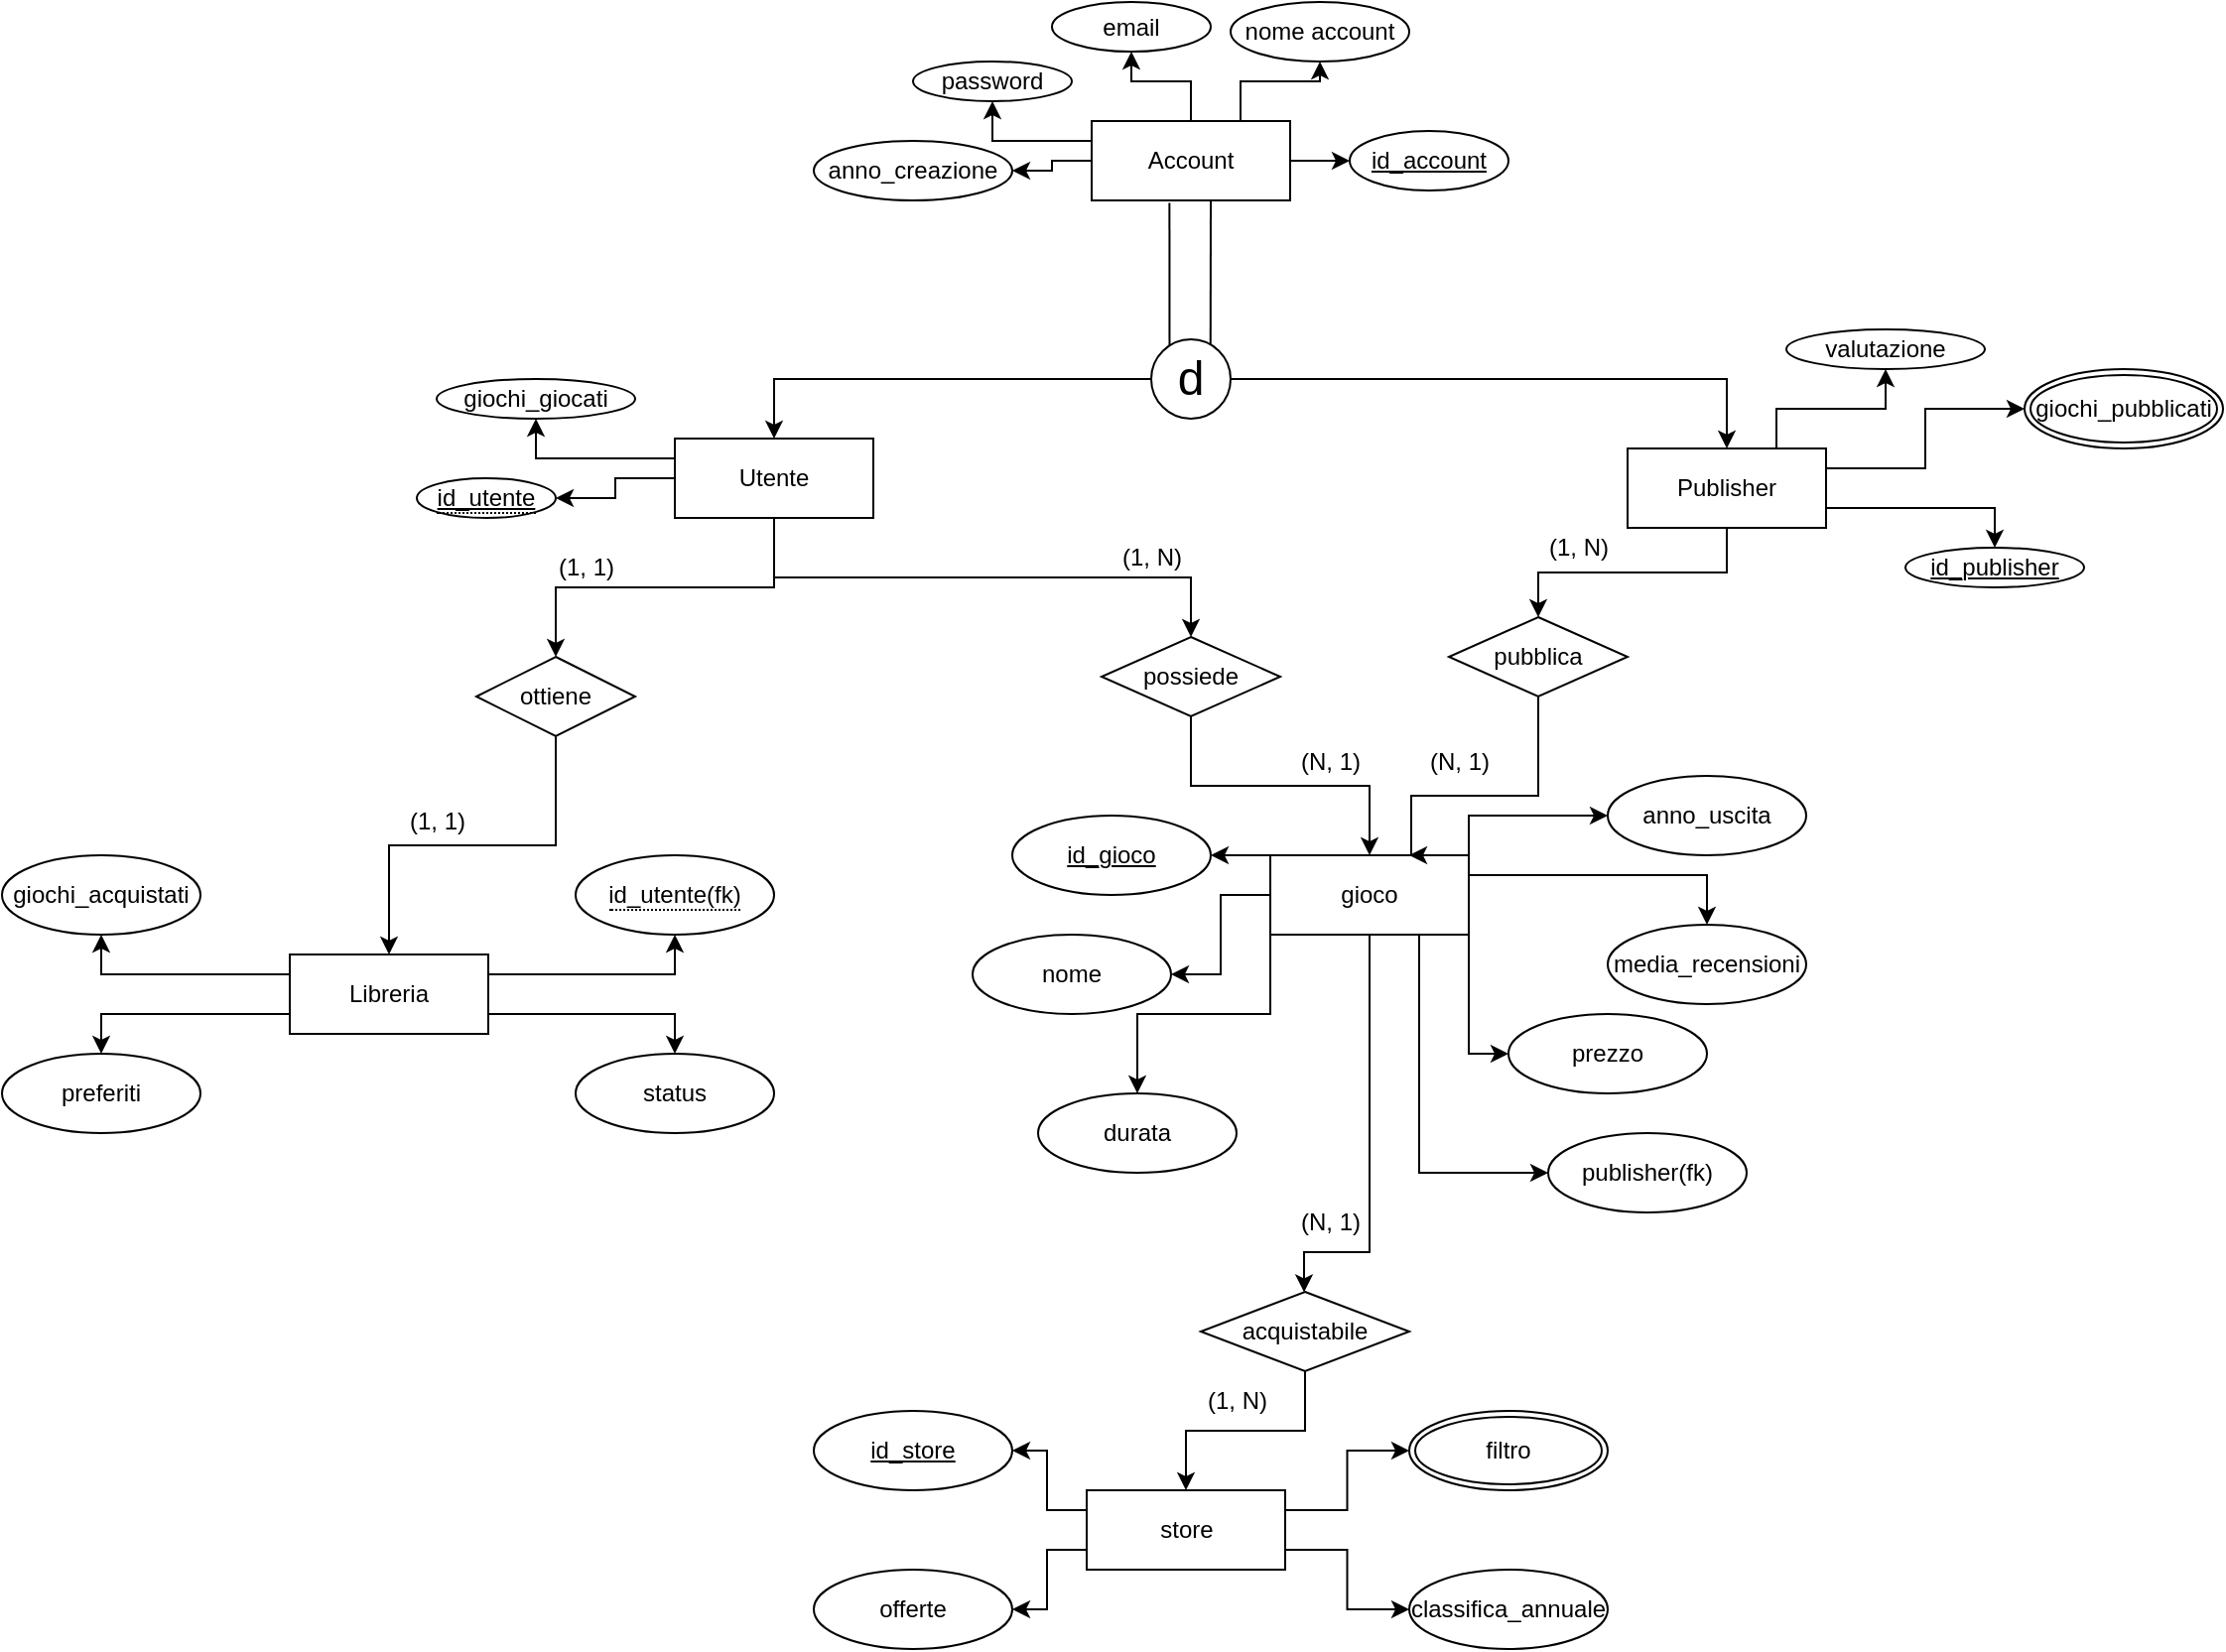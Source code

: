 <mxfile version="24.8.4">
  <diagram name="Pagina-1" id="zaQkDbtpFNmVqCY4Ck2A">
    <mxGraphModel dx="2509" dy="898" grid="1" gridSize="10" guides="1" tooltips="1" connect="1" arrows="1" fold="1" page="1" pageScale="1" pageWidth="827" pageHeight="1169" math="0" shadow="0">
      <root>
        <mxCell id="0" />
        <mxCell id="1" parent="0" />
        <mxCell id="ApuNhBn8Jfl1v1Id8GHo-2" style="edgeStyle=orthogonalEdgeStyle;rounded=0;orthogonalLoop=1;jettySize=auto;html=1;exitX=1;exitY=0.5;exitDx=0;exitDy=0;" edge="1" parent="1" source="ApuNhBn8Jfl1v1Id8GHo-1" target="ApuNhBn8Jfl1v1Id8GHo-3">
          <mxGeometry relative="1" as="geometry">
            <mxPoint x="470" y="200" as="targetPoint" />
          </mxGeometry>
        </mxCell>
        <mxCell id="ApuNhBn8Jfl1v1Id8GHo-5" style="edgeStyle=orthogonalEdgeStyle;rounded=0;orthogonalLoop=1;jettySize=auto;html=1;exitX=0.75;exitY=0;exitDx=0;exitDy=0;entryX=0.5;entryY=1;entryDx=0;entryDy=0;" edge="1" parent="1" source="ApuNhBn8Jfl1v1Id8GHo-1" target="ApuNhBn8Jfl1v1Id8GHo-4">
          <mxGeometry relative="1" as="geometry" />
        </mxCell>
        <mxCell id="ApuNhBn8Jfl1v1Id8GHo-7" style="edgeStyle=orthogonalEdgeStyle;rounded=0;orthogonalLoop=1;jettySize=auto;html=1;exitX=0.5;exitY=0;exitDx=0;exitDy=0;entryX=0.5;entryY=1;entryDx=0;entryDy=0;" edge="1" parent="1" source="ApuNhBn8Jfl1v1Id8GHo-1" target="ApuNhBn8Jfl1v1Id8GHo-6">
          <mxGeometry relative="1" as="geometry" />
        </mxCell>
        <mxCell id="ApuNhBn8Jfl1v1Id8GHo-10" style="edgeStyle=orthogonalEdgeStyle;rounded=0;orthogonalLoop=1;jettySize=auto;html=1;exitX=0;exitY=0.25;exitDx=0;exitDy=0;entryX=0.5;entryY=1;entryDx=0;entryDy=0;" edge="1" parent="1" source="ApuNhBn8Jfl1v1Id8GHo-1" target="ApuNhBn8Jfl1v1Id8GHo-9">
          <mxGeometry relative="1" as="geometry" />
        </mxCell>
        <mxCell id="ApuNhBn8Jfl1v1Id8GHo-23" style="edgeStyle=orthogonalEdgeStyle;rounded=0;orthogonalLoop=1;jettySize=auto;html=1;exitX=0;exitY=0.5;exitDx=0;exitDy=0;entryX=1;entryY=0.5;entryDx=0;entryDy=0;" edge="1" parent="1" source="ApuNhBn8Jfl1v1Id8GHo-1" target="ApuNhBn8Jfl1v1Id8GHo-11">
          <mxGeometry relative="1" as="geometry" />
        </mxCell>
        <mxCell id="ApuNhBn8Jfl1v1Id8GHo-1" value="Account" style="whiteSpace=wrap;html=1;align=center;" vertex="1" parent="1">
          <mxGeometry x="340" y="180" width="100" height="40" as="geometry" />
        </mxCell>
        <mxCell id="ApuNhBn8Jfl1v1Id8GHo-3" value="id_account" style="ellipse;whiteSpace=wrap;html=1;align=center;fontStyle=4;" vertex="1" parent="1">
          <mxGeometry x="470" y="185" width="80" height="30" as="geometry" />
        </mxCell>
        <mxCell id="ApuNhBn8Jfl1v1Id8GHo-4" value="nome account" style="ellipse;whiteSpace=wrap;html=1;align=center;" vertex="1" parent="1">
          <mxGeometry x="410" y="120" width="90" height="30" as="geometry" />
        </mxCell>
        <mxCell id="ApuNhBn8Jfl1v1Id8GHo-6" value="email" style="ellipse;whiteSpace=wrap;html=1;align=center;" vertex="1" parent="1">
          <mxGeometry x="320" y="120" width="80" height="25" as="geometry" />
        </mxCell>
        <mxCell id="ApuNhBn8Jfl1v1Id8GHo-9" value="password" style="ellipse;whiteSpace=wrap;html=1;align=center;" vertex="1" parent="1">
          <mxGeometry x="250" y="150" width="80" height="20" as="geometry" />
        </mxCell>
        <mxCell id="ApuNhBn8Jfl1v1Id8GHo-11" value="anno_creazione" style="ellipse;whiteSpace=wrap;html=1;align=center;" vertex="1" parent="1">
          <mxGeometry x="200" y="190" width="100" height="30" as="geometry" />
        </mxCell>
        <mxCell id="ApuNhBn8Jfl1v1Id8GHo-20" style="edgeStyle=orthogonalEdgeStyle;rounded=0;orthogonalLoop=1;jettySize=auto;html=1;exitX=0;exitY=0.5;exitDx=0;exitDy=0;" edge="1" parent="1" source="ApuNhBn8Jfl1v1Id8GHo-13" target="ApuNhBn8Jfl1v1Id8GHo-18">
          <mxGeometry relative="1" as="geometry">
            <mxPoint x="330.0" y="310" as="sourcePoint" />
          </mxGeometry>
        </mxCell>
        <mxCell id="ApuNhBn8Jfl1v1Id8GHo-21" style="edgeStyle=orthogonalEdgeStyle;rounded=0;orthogonalLoop=1;jettySize=auto;html=1;exitX=1;exitY=0.5;exitDx=0;exitDy=0;" edge="1" parent="1" source="ApuNhBn8Jfl1v1Id8GHo-13" target="ApuNhBn8Jfl1v1Id8GHo-19">
          <mxGeometry relative="1" as="geometry" />
        </mxCell>
        <mxCell id="ApuNhBn8Jfl1v1Id8GHo-13" value="&lt;font style=&quot;font-size: 24px;&quot;&gt;d&lt;/font&gt;" style="ellipse;whiteSpace=wrap;html=1;aspect=fixed;" vertex="1" parent="1">
          <mxGeometry x="370" y="290" width="40" height="40" as="geometry" />
        </mxCell>
        <mxCell id="ApuNhBn8Jfl1v1Id8GHo-14" value="" style="endArrow=none;html=1;rounded=0;exitX=0.747;exitY=0.065;exitDx=0;exitDy=0;exitPerimeter=0;" edge="1" parent="1" source="ApuNhBn8Jfl1v1Id8GHo-13">
          <mxGeometry width="50" height="50" relative="1" as="geometry">
            <mxPoint x="400" y="290" as="sourcePoint" />
            <mxPoint x="400" y="220" as="targetPoint" />
          </mxGeometry>
        </mxCell>
        <mxCell id="ApuNhBn8Jfl1v1Id8GHo-15" value="" style="endArrow=none;html=1;rounded=0;entryX=0.392;entryY=1.03;entryDx=0;entryDy=0;entryPerimeter=0;exitX=0.231;exitY=0.086;exitDx=0;exitDy=0;exitPerimeter=0;" edge="1" parent="1" source="ApuNhBn8Jfl1v1Id8GHo-13" target="ApuNhBn8Jfl1v1Id8GHo-1">
          <mxGeometry width="50" height="50" relative="1" as="geometry">
            <mxPoint x="379" y="290" as="sourcePoint" />
            <mxPoint x="220" y="250" as="targetPoint" />
            <Array as="points" />
          </mxGeometry>
        </mxCell>
        <mxCell id="ApuNhBn8Jfl1v1Id8GHo-24" style="edgeStyle=orthogonalEdgeStyle;rounded=0;orthogonalLoop=1;jettySize=auto;html=1;exitX=0;exitY=0.5;exitDx=0;exitDy=0;entryX=1;entryY=0.5;entryDx=0;entryDy=0;" edge="1" parent="1" source="ApuNhBn8Jfl1v1Id8GHo-18" target="ApuNhBn8Jfl1v1Id8GHo-22">
          <mxGeometry relative="1" as="geometry" />
        </mxCell>
        <mxCell id="ApuNhBn8Jfl1v1Id8GHo-26" style="edgeStyle=orthogonalEdgeStyle;rounded=0;orthogonalLoop=1;jettySize=auto;html=1;exitX=0;exitY=0.25;exitDx=0;exitDy=0;" edge="1" parent="1" source="ApuNhBn8Jfl1v1Id8GHo-18" target="ApuNhBn8Jfl1v1Id8GHo-25">
          <mxGeometry relative="1" as="geometry" />
        </mxCell>
        <mxCell id="ApuNhBn8Jfl1v1Id8GHo-62" style="edgeStyle=orthogonalEdgeStyle;rounded=0;orthogonalLoop=1;jettySize=auto;html=1;exitX=0.5;exitY=1;exitDx=0;exitDy=0;entryX=0.5;entryY=0;entryDx=0;entryDy=0;" edge="1" parent="1" source="ApuNhBn8Jfl1v1Id8GHo-18" target="ApuNhBn8Jfl1v1Id8GHo-61">
          <mxGeometry relative="1" as="geometry" />
        </mxCell>
        <mxCell id="ApuNhBn8Jfl1v1Id8GHo-81" style="edgeStyle=orthogonalEdgeStyle;rounded=0;orthogonalLoop=1;jettySize=auto;html=1;exitX=0.5;exitY=1;exitDx=0;exitDy=0;" edge="1" parent="1" source="ApuNhBn8Jfl1v1Id8GHo-18" target="ApuNhBn8Jfl1v1Id8GHo-82">
          <mxGeometry relative="1" as="geometry">
            <mxPoint x="470" y="440" as="targetPoint" />
          </mxGeometry>
        </mxCell>
        <mxCell id="ApuNhBn8Jfl1v1Id8GHo-18" value="Utente" style="whiteSpace=wrap;html=1;align=center;" vertex="1" parent="1">
          <mxGeometry x="130" y="340" width="100" height="40" as="geometry" />
        </mxCell>
        <mxCell id="ApuNhBn8Jfl1v1Id8GHo-52" style="edgeStyle=orthogonalEdgeStyle;rounded=0;orthogonalLoop=1;jettySize=auto;html=1;exitX=0.75;exitY=0;exitDx=0;exitDy=0;entryX=0.5;entryY=1;entryDx=0;entryDy=0;" edge="1" parent="1" source="ApuNhBn8Jfl1v1Id8GHo-19" target="ApuNhBn8Jfl1v1Id8GHo-29">
          <mxGeometry relative="1" as="geometry" />
        </mxCell>
        <mxCell id="ApuNhBn8Jfl1v1Id8GHo-53" style="edgeStyle=orthogonalEdgeStyle;rounded=0;orthogonalLoop=1;jettySize=auto;html=1;exitX=1;exitY=0.25;exitDx=0;exitDy=0;entryX=0;entryY=0.5;entryDx=0;entryDy=0;" edge="1" parent="1" source="ApuNhBn8Jfl1v1Id8GHo-19" target="ApuNhBn8Jfl1v1Id8GHo-108">
          <mxGeometry relative="1" as="geometry">
            <mxPoint x="790" y="340.0" as="targetPoint" />
          </mxGeometry>
        </mxCell>
        <mxCell id="ApuNhBn8Jfl1v1Id8GHo-54" style="edgeStyle=orthogonalEdgeStyle;rounded=0;orthogonalLoop=1;jettySize=auto;html=1;exitX=1;exitY=0.75;exitDx=0;exitDy=0;entryX=0.5;entryY=0;entryDx=0;entryDy=0;" edge="1" parent="1" source="ApuNhBn8Jfl1v1Id8GHo-19" target="ApuNhBn8Jfl1v1Id8GHo-31">
          <mxGeometry relative="1" as="geometry" />
        </mxCell>
        <mxCell id="ApuNhBn8Jfl1v1Id8GHo-114" style="edgeStyle=orthogonalEdgeStyle;rounded=0;orthogonalLoop=1;jettySize=auto;html=1;exitX=0.5;exitY=1;exitDx=0;exitDy=0;entryX=0.5;entryY=0;entryDx=0;entryDy=0;" edge="1" parent="1" source="ApuNhBn8Jfl1v1Id8GHo-19" target="ApuNhBn8Jfl1v1Id8GHo-113">
          <mxGeometry relative="1" as="geometry">
            <mxPoint x="660" y="435" as="targetPoint" />
          </mxGeometry>
        </mxCell>
        <mxCell id="ApuNhBn8Jfl1v1Id8GHo-19" value="Publisher" style="whiteSpace=wrap;html=1;align=center;" vertex="1" parent="1">
          <mxGeometry x="610" y="345" width="100" height="40" as="geometry" />
        </mxCell>
        <mxCell id="ApuNhBn8Jfl1v1Id8GHo-22" value="&lt;span data-darkreader-inline-border-bottom=&quot;&quot; style=&quot;border-bottom: 1px dotted; --darkreader-inline-border-bottom: initial;&quot;&gt;&lt;u&gt;id_utente&lt;/u&gt;&lt;/span&gt;" style="ellipse;whiteSpace=wrap;html=1;align=center;" vertex="1" parent="1">
          <mxGeometry y="360" width="70" height="20" as="geometry" />
        </mxCell>
        <mxCell id="ApuNhBn8Jfl1v1Id8GHo-25" value="giochi_giocati" style="ellipse;whiteSpace=wrap;html=1;align=center;" vertex="1" parent="1">
          <mxGeometry x="10" y="310" width="100" height="20" as="geometry" />
        </mxCell>
        <mxCell id="ApuNhBn8Jfl1v1Id8GHo-29" value="valutazione" style="ellipse;whiteSpace=wrap;html=1;align=center;" vertex="1" parent="1">
          <mxGeometry x="690" y="285" width="100" height="20" as="geometry" />
        </mxCell>
        <mxCell id="ApuNhBn8Jfl1v1Id8GHo-31" value="&lt;u&gt;id_publisher&lt;/u&gt;" style="ellipse;whiteSpace=wrap;html=1;align=center;" vertex="1" parent="1">
          <mxGeometry x="750" y="395" width="90" height="20" as="geometry" />
        </mxCell>
        <mxCell id="ApuNhBn8Jfl1v1Id8GHo-66" style="edgeStyle=orthogonalEdgeStyle;rounded=0;orthogonalLoop=1;jettySize=auto;html=1;exitX=0;exitY=0.75;exitDx=0;exitDy=0;entryX=0.5;entryY=0;entryDx=0;entryDy=0;" edge="1" parent="1" source="ApuNhBn8Jfl1v1Id8GHo-56" target="ApuNhBn8Jfl1v1Id8GHo-58">
          <mxGeometry relative="1" as="geometry" />
        </mxCell>
        <mxCell id="ApuNhBn8Jfl1v1Id8GHo-69" style="edgeStyle=orthogonalEdgeStyle;rounded=0;orthogonalLoop=1;jettySize=auto;html=1;exitX=1;exitY=0.75;exitDx=0;exitDy=0;entryX=0.5;entryY=0;entryDx=0;entryDy=0;" edge="1" parent="1" source="ApuNhBn8Jfl1v1Id8GHo-56" target="ApuNhBn8Jfl1v1Id8GHo-59">
          <mxGeometry relative="1" as="geometry" />
        </mxCell>
        <mxCell id="ApuNhBn8Jfl1v1Id8GHo-76" style="edgeStyle=orthogonalEdgeStyle;rounded=0;orthogonalLoop=1;jettySize=auto;html=1;exitX=0;exitY=0.25;exitDx=0;exitDy=0;entryX=0.5;entryY=1;entryDx=0;entryDy=0;" edge="1" parent="1" source="ApuNhBn8Jfl1v1Id8GHo-56" target="ApuNhBn8Jfl1v1Id8GHo-57">
          <mxGeometry relative="1" as="geometry" />
        </mxCell>
        <mxCell id="ApuNhBn8Jfl1v1Id8GHo-77" style="edgeStyle=orthogonalEdgeStyle;rounded=0;orthogonalLoop=1;jettySize=auto;html=1;exitX=1;exitY=0.25;exitDx=0;exitDy=0;entryX=0.5;entryY=1;entryDx=0;entryDy=0;" edge="1" parent="1" source="ApuNhBn8Jfl1v1Id8GHo-56" target="ApuNhBn8Jfl1v1Id8GHo-70">
          <mxGeometry relative="1" as="geometry" />
        </mxCell>
        <mxCell id="ApuNhBn8Jfl1v1Id8GHo-56" value="Libreria" style="whiteSpace=wrap;html=1;align=center;" vertex="1" parent="1">
          <mxGeometry x="-64" y="600" width="100" height="40" as="geometry" />
        </mxCell>
        <mxCell id="ApuNhBn8Jfl1v1Id8GHo-57" value="giochi_acquistati" style="ellipse;whiteSpace=wrap;html=1;align=center;" vertex="1" parent="1">
          <mxGeometry x="-209" y="550" width="100" height="40" as="geometry" />
        </mxCell>
        <mxCell id="ApuNhBn8Jfl1v1Id8GHo-58" value="preferiti" style="ellipse;whiteSpace=wrap;html=1;align=center;" vertex="1" parent="1">
          <mxGeometry x="-209" y="650" width="100" height="40" as="geometry" />
        </mxCell>
        <mxCell id="ApuNhBn8Jfl1v1Id8GHo-59" value="status" style="ellipse;whiteSpace=wrap;html=1;align=center;" vertex="1" parent="1">
          <mxGeometry x="80" y="650" width="100" height="40" as="geometry" />
        </mxCell>
        <mxCell id="ApuNhBn8Jfl1v1Id8GHo-73" style="edgeStyle=orthogonalEdgeStyle;rounded=0;orthogonalLoop=1;jettySize=auto;html=1;exitX=0.5;exitY=1;exitDx=0;exitDy=0;" edge="1" parent="1" source="ApuNhBn8Jfl1v1Id8GHo-61" target="ApuNhBn8Jfl1v1Id8GHo-56">
          <mxGeometry relative="1" as="geometry">
            <mxPoint x="56" y="530" as="sourcePoint" />
          </mxGeometry>
        </mxCell>
        <mxCell id="ApuNhBn8Jfl1v1Id8GHo-61" value="ottiene" style="shape=rhombus;perimeter=rhombusPerimeter;whiteSpace=wrap;html=1;align=center;" vertex="1" parent="1">
          <mxGeometry x="30" y="450" width="80" height="40" as="geometry" />
        </mxCell>
        <mxCell id="ApuNhBn8Jfl1v1Id8GHo-70" value="&lt;span data-darkreader-inline-border-bottom=&quot;&quot; style=&quot;border-bottom: 1px dotted; --darkreader-inline-border-bottom: initial;&quot;&gt;id_utente(fk)&lt;/span&gt;" style="ellipse;whiteSpace=wrap;html=1;align=center;" vertex="1" parent="1">
          <mxGeometry x="80" y="550" width="100" height="40" as="geometry" />
        </mxCell>
        <mxCell id="ApuNhBn8Jfl1v1Id8GHo-91" style="edgeStyle=orthogonalEdgeStyle;rounded=0;orthogonalLoop=1;jettySize=auto;html=1;exitX=0;exitY=0;exitDx=0;exitDy=0;" edge="1" parent="1" source="ApuNhBn8Jfl1v1Id8GHo-75">
          <mxGeometry relative="1" as="geometry">
            <mxPoint x="400" y="550.167" as="targetPoint" />
          </mxGeometry>
        </mxCell>
        <mxCell id="ApuNhBn8Jfl1v1Id8GHo-92" style="edgeStyle=orthogonalEdgeStyle;rounded=0;orthogonalLoop=1;jettySize=auto;html=1;exitX=0;exitY=0.5;exitDx=0;exitDy=0;entryX=1;entryY=0.5;entryDx=0;entryDy=0;" edge="1" parent="1" source="ApuNhBn8Jfl1v1Id8GHo-75" target="ApuNhBn8Jfl1v1Id8GHo-85">
          <mxGeometry relative="1" as="geometry" />
        </mxCell>
        <mxCell id="ApuNhBn8Jfl1v1Id8GHo-93" style="edgeStyle=orthogonalEdgeStyle;rounded=0;orthogonalLoop=1;jettySize=auto;html=1;exitX=0;exitY=1;exitDx=0;exitDy=0;entryX=0.5;entryY=0;entryDx=0;entryDy=0;" edge="1" parent="1" source="ApuNhBn8Jfl1v1Id8GHo-75" target="ApuNhBn8Jfl1v1Id8GHo-86">
          <mxGeometry relative="1" as="geometry" />
        </mxCell>
        <mxCell id="ApuNhBn8Jfl1v1Id8GHo-94" style="edgeStyle=orthogonalEdgeStyle;rounded=0;orthogonalLoop=1;jettySize=auto;html=1;exitX=1;exitY=0;exitDx=0;exitDy=0;entryX=0;entryY=0.5;entryDx=0;entryDy=0;" edge="1" parent="1" source="ApuNhBn8Jfl1v1Id8GHo-75" target="ApuNhBn8Jfl1v1Id8GHo-88">
          <mxGeometry relative="1" as="geometry" />
        </mxCell>
        <mxCell id="ApuNhBn8Jfl1v1Id8GHo-95" style="edgeStyle=orthogonalEdgeStyle;rounded=0;orthogonalLoop=1;jettySize=auto;html=1;exitX=1;exitY=0.25;exitDx=0;exitDy=0;entryX=0.5;entryY=0;entryDx=0;entryDy=0;" edge="1" parent="1" source="ApuNhBn8Jfl1v1Id8GHo-75" target="ApuNhBn8Jfl1v1Id8GHo-87">
          <mxGeometry relative="1" as="geometry" />
        </mxCell>
        <mxCell id="ApuNhBn8Jfl1v1Id8GHo-96" style="edgeStyle=orthogonalEdgeStyle;rounded=0;orthogonalLoop=1;jettySize=auto;html=1;exitX=1;exitY=1;exitDx=0;exitDy=0;entryX=0;entryY=0.5;entryDx=0;entryDy=0;" edge="1" parent="1" source="ApuNhBn8Jfl1v1Id8GHo-75" target="ApuNhBn8Jfl1v1Id8GHo-90">
          <mxGeometry relative="1" as="geometry" />
        </mxCell>
        <mxCell id="ApuNhBn8Jfl1v1Id8GHo-97" style="edgeStyle=orthogonalEdgeStyle;rounded=0;orthogonalLoop=1;jettySize=auto;html=1;exitX=0.75;exitY=1;exitDx=0;exitDy=0;entryX=0;entryY=0.5;entryDx=0;entryDy=0;" edge="1" parent="1" source="ApuNhBn8Jfl1v1Id8GHo-75" target="ApuNhBn8Jfl1v1Id8GHo-89">
          <mxGeometry relative="1" as="geometry" />
        </mxCell>
        <mxCell id="ApuNhBn8Jfl1v1Id8GHo-100" style="edgeStyle=orthogonalEdgeStyle;rounded=0;orthogonalLoop=1;jettySize=auto;html=1;exitX=0.5;exitY=1;exitDx=0;exitDy=0;" edge="1" parent="1" source="ApuNhBn8Jfl1v1Id8GHo-75" target="ApuNhBn8Jfl1v1Id8GHo-99">
          <mxGeometry relative="1" as="geometry">
            <Array as="points">
              <mxPoint x="480" y="750" />
              <mxPoint x="447" y="750" />
            </Array>
          </mxGeometry>
        </mxCell>
        <mxCell id="ApuNhBn8Jfl1v1Id8GHo-75" value="gioco" style="whiteSpace=wrap;html=1;align=center;" vertex="1" parent="1">
          <mxGeometry x="430" y="550" width="100" height="40" as="geometry" />
        </mxCell>
        <mxCell id="ApuNhBn8Jfl1v1Id8GHo-83" style="edgeStyle=orthogonalEdgeStyle;rounded=0;orthogonalLoop=1;jettySize=auto;html=1;exitX=0.5;exitY=1;exitDx=0;exitDy=0;entryX=0.5;entryY=0;entryDx=0;entryDy=0;" edge="1" parent="1" source="ApuNhBn8Jfl1v1Id8GHo-82" target="ApuNhBn8Jfl1v1Id8GHo-75">
          <mxGeometry relative="1" as="geometry" />
        </mxCell>
        <mxCell id="ApuNhBn8Jfl1v1Id8GHo-82" value="possiede" style="shape=rhombus;perimeter=rhombusPerimeter;whiteSpace=wrap;html=1;align=center;" vertex="1" parent="1">
          <mxGeometry x="345" y="440" width="90" height="40" as="geometry" />
        </mxCell>
        <mxCell id="ApuNhBn8Jfl1v1Id8GHo-84" value="id_gioco" style="ellipse;whiteSpace=wrap;html=1;align=center;fontStyle=4;" vertex="1" parent="1">
          <mxGeometry x="300" y="530" width="100" height="40" as="geometry" />
        </mxCell>
        <mxCell id="ApuNhBn8Jfl1v1Id8GHo-85" value="nome" style="ellipse;whiteSpace=wrap;html=1;align=center;" vertex="1" parent="1">
          <mxGeometry x="280" y="590" width="100" height="40" as="geometry" />
        </mxCell>
        <mxCell id="ApuNhBn8Jfl1v1Id8GHo-86" value="durata" style="ellipse;whiteSpace=wrap;html=1;align=center;" vertex="1" parent="1">
          <mxGeometry x="313" y="670" width="100" height="40" as="geometry" />
        </mxCell>
        <mxCell id="ApuNhBn8Jfl1v1Id8GHo-87" value="media_recensioni" style="ellipse;whiteSpace=wrap;html=1;align=center;" vertex="1" parent="1">
          <mxGeometry x="600" y="585" width="100" height="40" as="geometry" />
        </mxCell>
        <mxCell id="ApuNhBn8Jfl1v1Id8GHo-88" value="anno_uscita&lt;span style=&quot;font-family: monospace; font-size: 0px; text-align: start; text-wrap: nowrap;&quot;&gt;%3CmxGraphModel%3E%3Croot%3E%3CmxCell%20id%3D%220%22%2F%3E%3CmxCell%20id%3D%221%22%20parent%3D%220%22%2F%3E%3CmxCell%20id%3D%222%22%20value%3D%22media_recensioni%22%20style%3D%22ellipse%3BwhiteSpace%3Dwrap%3Bhtml%3D1%3Balign%3Dcenter%3B%22%20vertex%3D%221%22%20parent%3D%221%22%3E%3CmxGeometry%20x%3D%22460%22%20y%3D%22650%22%20width%3D%22100%22%20height%3D%2240%22%20as%3D%22geometry%22%2F%3E%3C%2FmxCell%3E%3C%2Froot%3E%3C%2FmxGraphModel%3E&lt;/span&gt;" style="ellipse;whiteSpace=wrap;html=1;align=center;" vertex="1" parent="1">
          <mxGeometry x="600" y="510" width="100" height="40" as="geometry" />
        </mxCell>
        <mxCell id="ApuNhBn8Jfl1v1Id8GHo-89" value="publisher(fk)" style="ellipse;whiteSpace=wrap;html=1;align=center;" vertex="1" parent="1">
          <mxGeometry x="570" y="690" width="100" height="40" as="geometry" />
        </mxCell>
        <mxCell id="ApuNhBn8Jfl1v1Id8GHo-90" value="prezzo" style="ellipse;whiteSpace=wrap;html=1;align=center;" vertex="1" parent="1">
          <mxGeometry x="550" y="630" width="100" height="40" as="geometry" />
        </mxCell>
        <mxCell id="ApuNhBn8Jfl1v1Id8GHo-102" style="edgeStyle=orthogonalEdgeStyle;rounded=0;orthogonalLoop=1;jettySize=auto;html=1;entryX=0.5;entryY=0;entryDx=0;entryDy=0;exitX=0.5;exitY=1;exitDx=0;exitDy=0;" edge="1" parent="1" source="ApuNhBn8Jfl1v1Id8GHo-99" target="ApuNhBn8Jfl1v1Id8GHo-101">
          <mxGeometry relative="1" as="geometry">
            <mxPoint x="400" y="820" as="sourcePoint" />
          </mxGeometry>
        </mxCell>
        <mxCell id="ApuNhBn8Jfl1v1Id8GHo-99" value="acquistabile" style="shape=rhombus;perimeter=rhombusPerimeter;whiteSpace=wrap;html=1;align=center;" vertex="1" parent="1">
          <mxGeometry x="395" y="770" width="105" height="40" as="geometry" />
        </mxCell>
        <mxCell id="ApuNhBn8Jfl1v1Id8GHo-109" style="edgeStyle=orthogonalEdgeStyle;rounded=0;orthogonalLoop=1;jettySize=auto;html=1;exitX=1;exitY=0.25;exitDx=0;exitDy=0;entryX=0;entryY=0.5;entryDx=0;entryDy=0;" edge="1" parent="1" source="ApuNhBn8Jfl1v1Id8GHo-101" target="ApuNhBn8Jfl1v1Id8GHo-105">
          <mxGeometry relative="1" as="geometry" />
        </mxCell>
        <mxCell id="ApuNhBn8Jfl1v1Id8GHo-110" style="edgeStyle=orthogonalEdgeStyle;rounded=0;orthogonalLoop=1;jettySize=auto;html=1;exitX=0;exitY=0.25;exitDx=0;exitDy=0;entryX=1;entryY=0.5;entryDx=0;entryDy=0;" edge="1" parent="1" source="ApuNhBn8Jfl1v1Id8GHo-101" target="ApuNhBn8Jfl1v1Id8GHo-103">
          <mxGeometry relative="1" as="geometry" />
        </mxCell>
        <mxCell id="ApuNhBn8Jfl1v1Id8GHo-111" style="edgeStyle=orthogonalEdgeStyle;rounded=0;orthogonalLoop=1;jettySize=auto;html=1;exitX=0;exitY=0.75;exitDx=0;exitDy=0;entryX=1;entryY=0.5;entryDx=0;entryDy=0;" edge="1" parent="1" source="ApuNhBn8Jfl1v1Id8GHo-101" target="ApuNhBn8Jfl1v1Id8GHo-106">
          <mxGeometry relative="1" as="geometry" />
        </mxCell>
        <mxCell id="ApuNhBn8Jfl1v1Id8GHo-112" style="edgeStyle=orthogonalEdgeStyle;rounded=0;orthogonalLoop=1;jettySize=auto;html=1;exitX=1;exitY=0.75;exitDx=0;exitDy=0;entryX=0;entryY=0.5;entryDx=0;entryDy=0;" edge="1" parent="1" source="ApuNhBn8Jfl1v1Id8GHo-101" target="ApuNhBn8Jfl1v1Id8GHo-107">
          <mxGeometry relative="1" as="geometry" />
        </mxCell>
        <mxCell id="ApuNhBn8Jfl1v1Id8GHo-101" value="store" style="whiteSpace=wrap;html=1;align=center;" vertex="1" parent="1">
          <mxGeometry x="337.5" y="870" width="100" height="40" as="geometry" />
        </mxCell>
        <mxCell id="ApuNhBn8Jfl1v1Id8GHo-103" value="id_store" style="ellipse;whiteSpace=wrap;html=1;align=center;fontStyle=4;" vertex="1" parent="1">
          <mxGeometry x="200" y="830" width="100" height="40" as="geometry" />
        </mxCell>
        <mxCell id="ApuNhBn8Jfl1v1Id8GHo-105" value="filtro" style="ellipse;shape=doubleEllipse;margin=3;whiteSpace=wrap;html=1;align=center;" vertex="1" parent="1">
          <mxGeometry x="500" y="830" width="100" height="40" as="geometry" />
        </mxCell>
        <mxCell id="ApuNhBn8Jfl1v1Id8GHo-106" value="offerte" style="ellipse;whiteSpace=wrap;html=1;align=center;" vertex="1" parent="1">
          <mxGeometry x="200" y="910" width="100" height="40" as="geometry" />
        </mxCell>
        <mxCell id="ApuNhBn8Jfl1v1Id8GHo-107" value="classifica_annuale" style="ellipse;whiteSpace=wrap;html=1;align=center;" vertex="1" parent="1">
          <mxGeometry x="500" y="910" width="100" height="40" as="geometry" />
        </mxCell>
        <mxCell id="ApuNhBn8Jfl1v1Id8GHo-108" value="giochi_pubblicati" style="ellipse;shape=doubleEllipse;margin=3;whiteSpace=wrap;html=1;align=center;" vertex="1" parent="1">
          <mxGeometry x="810" y="305" width="100" height="40" as="geometry" />
        </mxCell>
        <mxCell id="ApuNhBn8Jfl1v1Id8GHo-115" style="edgeStyle=orthogonalEdgeStyle;rounded=0;orthogonalLoop=1;jettySize=auto;html=1;exitX=0.5;exitY=1;exitDx=0;exitDy=0;" edge="1" parent="1" source="ApuNhBn8Jfl1v1Id8GHo-113">
          <mxGeometry relative="1" as="geometry">
            <mxPoint x="500" y="550" as="targetPoint" />
            <Array as="points">
              <mxPoint x="565" y="520" />
              <mxPoint x="501" y="520" />
              <mxPoint x="501" y="550" />
            </Array>
          </mxGeometry>
        </mxCell>
        <mxCell id="ApuNhBn8Jfl1v1Id8GHo-113" value="pubblica" style="shape=rhombus;perimeter=rhombusPerimeter;whiteSpace=wrap;html=1;align=center;" vertex="1" parent="1">
          <mxGeometry x="520" y="430" width="90" height="40" as="geometry" />
        </mxCell>
        <mxCell id="ApuNhBn8Jfl1v1Id8GHo-116" value="(1, 1)" style="text;html=1;align=center;verticalAlign=middle;resizable=0;points=[];autosize=1;strokeColor=none;fillColor=none;" vertex="1" parent="1">
          <mxGeometry x="60" y="390" width="50" height="30" as="geometry" />
        </mxCell>
        <mxCell id="ApuNhBn8Jfl1v1Id8GHo-117" value="(1, N)" style="text;html=1;align=center;verticalAlign=middle;resizable=0;points=[];autosize=1;strokeColor=none;fillColor=none;" vertex="1" parent="1">
          <mxGeometry x="345" y="385" width="50" height="30" as="geometry" />
        </mxCell>
        <mxCell id="ApuNhBn8Jfl1v1Id8GHo-118" value="(1, N)" style="text;html=1;align=center;verticalAlign=middle;resizable=0;points=[];autosize=1;strokeColor=none;fillColor=none;" vertex="1" parent="1">
          <mxGeometry x="560" y="380" width="50" height="30" as="geometry" />
        </mxCell>
        <mxCell id="ApuNhBn8Jfl1v1Id8GHo-119" value="(N, 1)" style="text;html=1;align=center;verticalAlign=middle;resizable=0;points=[];autosize=1;strokeColor=none;fillColor=none;" vertex="1" parent="1">
          <mxGeometry x="435" y="720" width="50" height="30" as="geometry" />
        </mxCell>
        <mxCell id="ApuNhBn8Jfl1v1Id8GHo-120" value="(1, N)" style="text;html=1;align=center;verticalAlign=middle;resizable=0;points=[];autosize=1;strokeColor=none;fillColor=none;" vertex="1" parent="1">
          <mxGeometry x="388" y="810" width="50" height="30" as="geometry" />
        </mxCell>
        <mxCell id="ApuNhBn8Jfl1v1Id8GHo-121" value="(N, 1)" style="text;html=1;align=center;verticalAlign=middle;resizable=0;points=[];autosize=1;strokeColor=none;fillColor=none;" vertex="1" parent="1">
          <mxGeometry x="435" y="488" width="50" height="30" as="geometry" />
        </mxCell>
        <mxCell id="ApuNhBn8Jfl1v1Id8GHo-122" value="(N, 1)" style="text;html=1;align=center;verticalAlign=middle;resizable=0;points=[];autosize=1;strokeColor=none;fillColor=none;" vertex="1" parent="1">
          <mxGeometry x="500" y="488" width="50" height="30" as="geometry" />
        </mxCell>
        <mxCell id="ApuNhBn8Jfl1v1Id8GHo-123" value="(1, 1)" style="text;html=1;align=center;verticalAlign=middle;resizable=0;points=[];autosize=1;strokeColor=none;fillColor=none;" vertex="1" parent="1">
          <mxGeometry x="-15" y="518" width="50" height="30" as="geometry" />
        </mxCell>
      </root>
    </mxGraphModel>
  </diagram>
</mxfile>
